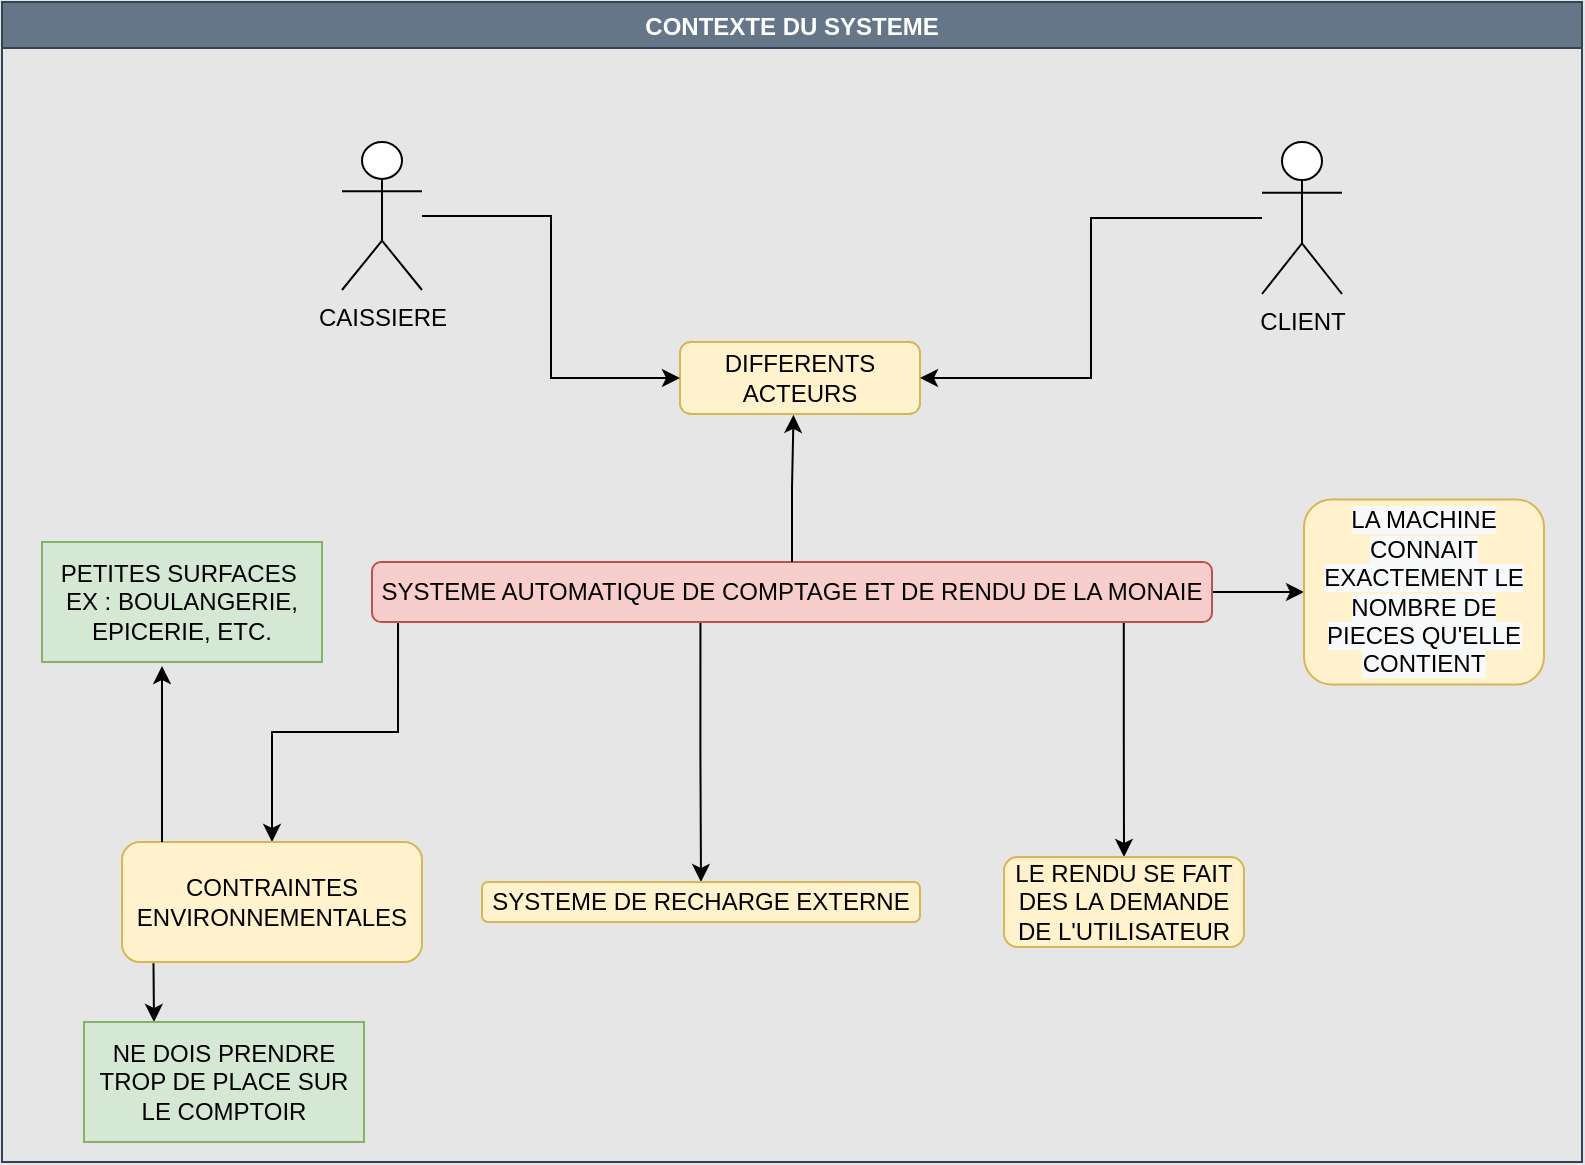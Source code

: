 <mxfile version="16.5.5" type="github">
  <diagram id="C5RBs43oDa-KdzZeNtuy" name="Page-1">
    <mxGraphModel dx="1222" dy="1483" grid="0" gridSize="10" guides="1" tooltips="1" connect="1" arrows="1" fold="1" page="1" pageScale="1" pageWidth="1169" pageHeight="827" background="#E6E6E6" math="0" shadow="0">
      <root>
        <mxCell id="WIyWlLk6GJQsqaUBKTNV-0" />
        <mxCell id="WIyWlLk6GJQsqaUBKTNV-1" parent="WIyWlLk6GJQsqaUBKTNV-0" />
        <mxCell id="ZGS5r5O1rVqSmJZZ7aWP-0" value="CONTEXTE DU SYSTEME" style="swimlane;fillColor=#647687;strokeColor=#314354;fontColor=#ffffff;" vertex="1" parent="WIyWlLk6GJQsqaUBKTNV-1">
          <mxGeometry x="19" y="-740" width="790" height="580" as="geometry" />
        </mxCell>
        <mxCell id="ZGS5r5O1rVqSmJZZ7aWP-12" style="edgeStyle=orthogonalEdgeStyle;rounded=0;orthogonalLoop=1;jettySize=auto;html=1;exitX=0.031;exitY=1.012;exitDx=0;exitDy=0;exitPerimeter=0;" edge="1" parent="ZGS5r5O1rVqSmJZZ7aWP-0" source="ZGS5r5O1rVqSmJZZ7aWP-2" target="ZGS5r5O1rVqSmJZZ7aWP-11">
          <mxGeometry relative="1" as="geometry" />
        </mxCell>
        <mxCell id="ZGS5r5O1rVqSmJZZ7aWP-24" style="edgeStyle=orthogonalEdgeStyle;rounded=0;orthogonalLoop=1;jettySize=auto;html=1;exitX=0.391;exitY=1.003;exitDx=0;exitDy=0;exitPerimeter=0;" edge="1" parent="ZGS5r5O1rVqSmJZZ7aWP-0" source="ZGS5r5O1rVqSmJZZ7aWP-2" target="ZGS5r5O1rVqSmJZZ7aWP-22">
          <mxGeometry relative="1" as="geometry" />
        </mxCell>
        <mxCell id="ZGS5r5O1rVqSmJZZ7aWP-26" style="edgeStyle=orthogonalEdgeStyle;rounded=0;orthogonalLoop=1;jettySize=auto;html=1;entryX=0;entryY=0.5;entryDx=0;entryDy=0;" edge="1" parent="ZGS5r5O1rVqSmJZZ7aWP-0" source="ZGS5r5O1rVqSmJZZ7aWP-2" target="ZGS5r5O1rVqSmJZZ7aWP-25">
          <mxGeometry relative="1" as="geometry" />
        </mxCell>
        <mxCell id="ZGS5r5O1rVqSmJZZ7aWP-28" style="edgeStyle=orthogonalEdgeStyle;rounded=0;orthogonalLoop=1;jettySize=auto;html=1;entryX=0.5;entryY=0;entryDx=0;entryDy=0;exitX=0.895;exitY=1.017;exitDx=0;exitDy=0;exitPerimeter=0;" edge="1" parent="ZGS5r5O1rVqSmJZZ7aWP-0" source="ZGS5r5O1rVqSmJZZ7aWP-2" target="ZGS5r5O1rVqSmJZZ7aWP-27">
          <mxGeometry relative="1" as="geometry" />
        </mxCell>
        <mxCell id="ZGS5r5O1rVqSmJZZ7aWP-2" value="SYSTEME AUTOMATIQUE DE COMPTAGE ET DE RENDU DE LA MONAIE" style="rounded=1;whiteSpace=wrap;html=1;fillColor=#f8cecc;strokeColor=#b85450;" vertex="1" parent="ZGS5r5O1rVqSmJZZ7aWP-0">
          <mxGeometry x="185" y="280" width="420" height="30" as="geometry" />
        </mxCell>
        <mxCell id="ZGS5r5O1rVqSmJZZ7aWP-1" value="DIFFERENTS ACTEURS" style="rounded=1;whiteSpace=wrap;html=1;fillColor=#fff2cc;strokeColor=#d6b656;" vertex="1" parent="ZGS5r5O1rVqSmJZZ7aWP-0">
          <mxGeometry x="339" y="170" width="120" height="36" as="geometry" />
        </mxCell>
        <mxCell id="ZGS5r5O1rVqSmJZZ7aWP-8" style="edgeStyle=orthogonalEdgeStyle;rounded=0;orthogonalLoop=1;jettySize=auto;html=1;entryX=0;entryY=0.5;entryDx=0;entryDy=0;" edge="1" parent="ZGS5r5O1rVqSmJZZ7aWP-0" source="ZGS5r5O1rVqSmJZZ7aWP-5" target="ZGS5r5O1rVqSmJZZ7aWP-1">
          <mxGeometry relative="1" as="geometry" />
        </mxCell>
        <mxCell id="ZGS5r5O1rVqSmJZZ7aWP-5" value="CAISSIERE" style="shape=umlActor;verticalLabelPosition=bottom;verticalAlign=top;html=1;outlineConnect=0;" vertex="1" parent="ZGS5r5O1rVqSmJZZ7aWP-0">
          <mxGeometry x="170" y="70" width="40" height="74" as="geometry" />
        </mxCell>
        <mxCell id="ZGS5r5O1rVqSmJZZ7aWP-9" style="edgeStyle=orthogonalEdgeStyle;rounded=0;orthogonalLoop=1;jettySize=auto;html=1;entryX=1;entryY=0.5;entryDx=0;entryDy=0;" edge="1" parent="ZGS5r5O1rVqSmJZZ7aWP-0" source="ZGS5r5O1rVqSmJZZ7aWP-6" target="ZGS5r5O1rVqSmJZZ7aWP-1">
          <mxGeometry relative="1" as="geometry" />
        </mxCell>
        <mxCell id="ZGS5r5O1rVqSmJZZ7aWP-6" value="CLIENT" style="shape=umlActor;verticalLabelPosition=bottom;verticalAlign=top;html=1;outlineConnect=0;" vertex="1" parent="ZGS5r5O1rVqSmJZZ7aWP-0">
          <mxGeometry x="630" y="70" width="40" height="76" as="geometry" />
        </mxCell>
        <mxCell id="ZGS5r5O1rVqSmJZZ7aWP-19" style="edgeStyle=orthogonalEdgeStyle;rounded=0;orthogonalLoop=1;jettySize=auto;html=1;entryX=0.25;entryY=0;entryDx=0;entryDy=0;exitX=0.105;exitY=1.011;exitDx=0;exitDy=0;exitPerimeter=0;" edge="1" parent="ZGS5r5O1rVqSmJZZ7aWP-0" source="ZGS5r5O1rVqSmJZZ7aWP-11" target="ZGS5r5O1rVqSmJZZ7aWP-18">
          <mxGeometry relative="1" as="geometry">
            <Array as="points">
              <mxPoint x="76" y="481" />
            </Array>
          </mxGeometry>
        </mxCell>
        <mxCell id="ZGS5r5O1rVqSmJZZ7aWP-11" value="CONTRAINTES ENVIRONNEMENTALES" style="rounded=1;whiteSpace=wrap;html=1;fillColor=#fff2cc;strokeColor=#d6b656;" vertex="1" parent="ZGS5r5O1rVqSmJZZ7aWP-0">
          <mxGeometry x="60" y="420" width="150" height="60" as="geometry" />
        </mxCell>
        <mxCell id="ZGS5r5O1rVqSmJZZ7aWP-16" value="PETITES SURFACES&amp;nbsp;&lt;br&gt;EX : BOULANGERIE, EPICERIE, ETC." style="rounded=0;whiteSpace=wrap;html=1;fillColor=#d5e8d4;strokeColor=#82b366;" vertex="1" parent="ZGS5r5O1rVqSmJZZ7aWP-0">
          <mxGeometry x="20" y="270" width="140" height="60" as="geometry" />
        </mxCell>
        <mxCell id="ZGS5r5O1rVqSmJZZ7aWP-17" style="edgeStyle=orthogonalEdgeStyle;rounded=0;orthogonalLoop=1;jettySize=auto;html=1;" edge="1" parent="ZGS5r5O1rVqSmJZZ7aWP-0">
          <mxGeometry relative="1" as="geometry">
            <mxPoint x="80" y="332" as="targetPoint" />
            <mxPoint x="80" y="420" as="sourcePoint" />
            <Array as="points">
              <mxPoint x="80" y="420" />
            </Array>
          </mxGeometry>
        </mxCell>
        <mxCell id="ZGS5r5O1rVqSmJZZ7aWP-18" value="NE DOIS PRENDRE TROP DE PLACE SUR LE COMPTOIR" style="rounded=0;whiteSpace=wrap;html=1;fillColor=#d5e8d4;strokeColor=#82b366;" vertex="1" parent="ZGS5r5O1rVqSmJZZ7aWP-0">
          <mxGeometry x="41" y="510" width="140" height="60" as="geometry" />
        </mxCell>
        <mxCell id="ZGS5r5O1rVqSmJZZ7aWP-4" style="edgeStyle=orthogonalEdgeStyle;rounded=0;orthogonalLoop=1;jettySize=auto;html=1;entryX=0.473;entryY=1.012;entryDx=0;entryDy=0;entryPerimeter=0;" edge="1" parent="ZGS5r5O1rVqSmJZZ7aWP-0" source="ZGS5r5O1rVqSmJZZ7aWP-2" target="ZGS5r5O1rVqSmJZZ7aWP-1">
          <mxGeometry relative="1" as="geometry">
            <mxPoint x="396" y="220" as="targetPoint" />
          </mxGeometry>
        </mxCell>
        <mxCell id="ZGS5r5O1rVqSmJZZ7aWP-22" value="SYSTEME DE RECHARGE EXTERNE" style="rounded=1;whiteSpace=wrap;html=1;fillColor=#fff2cc;strokeColor=#d6b656;" vertex="1" parent="ZGS5r5O1rVqSmJZZ7aWP-0">
          <mxGeometry x="240" y="440" width="219" height="20" as="geometry" />
        </mxCell>
        <mxCell id="ZGS5r5O1rVqSmJZZ7aWP-25" value="&#xa;&#xa;&lt;span style=&quot;color: rgb(0, 0, 0); font-family: helvetica; font-size: 12px; font-style: normal; font-weight: 400; letter-spacing: normal; text-align: center; text-indent: 0px; text-transform: none; word-spacing: 0px; background-color: rgb(248, 249, 250); display: inline; float: none;&quot;&gt;LA MACHINE CONNAIT EXACTEMENT LE NOMBRE DE PIECES QU&#39;ELLE CONTIENT&lt;/span&gt;&#xa;&#xa;" style="rounded=1;whiteSpace=wrap;html=1;fillColor=#fff2cc;strokeColor=#d6b656;" vertex="1" parent="ZGS5r5O1rVqSmJZZ7aWP-0">
          <mxGeometry x="651" y="248.75" width="120" height="92.5" as="geometry" />
        </mxCell>
        <mxCell id="ZGS5r5O1rVqSmJZZ7aWP-27" value="LE RENDU SE FAIT DES LA DEMANDE DE L&#39;UTILISATEUR" style="rounded=1;whiteSpace=wrap;html=1;fillColor=#fff2cc;strokeColor=#d6b656;" vertex="1" parent="ZGS5r5O1rVqSmJZZ7aWP-0">
          <mxGeometry x="501" y="427.5" width="120" height="45" as="geometry" />
        </mxCell>
      </root>
    </mxGraphModel>
  </diagram>
</mxfile>
